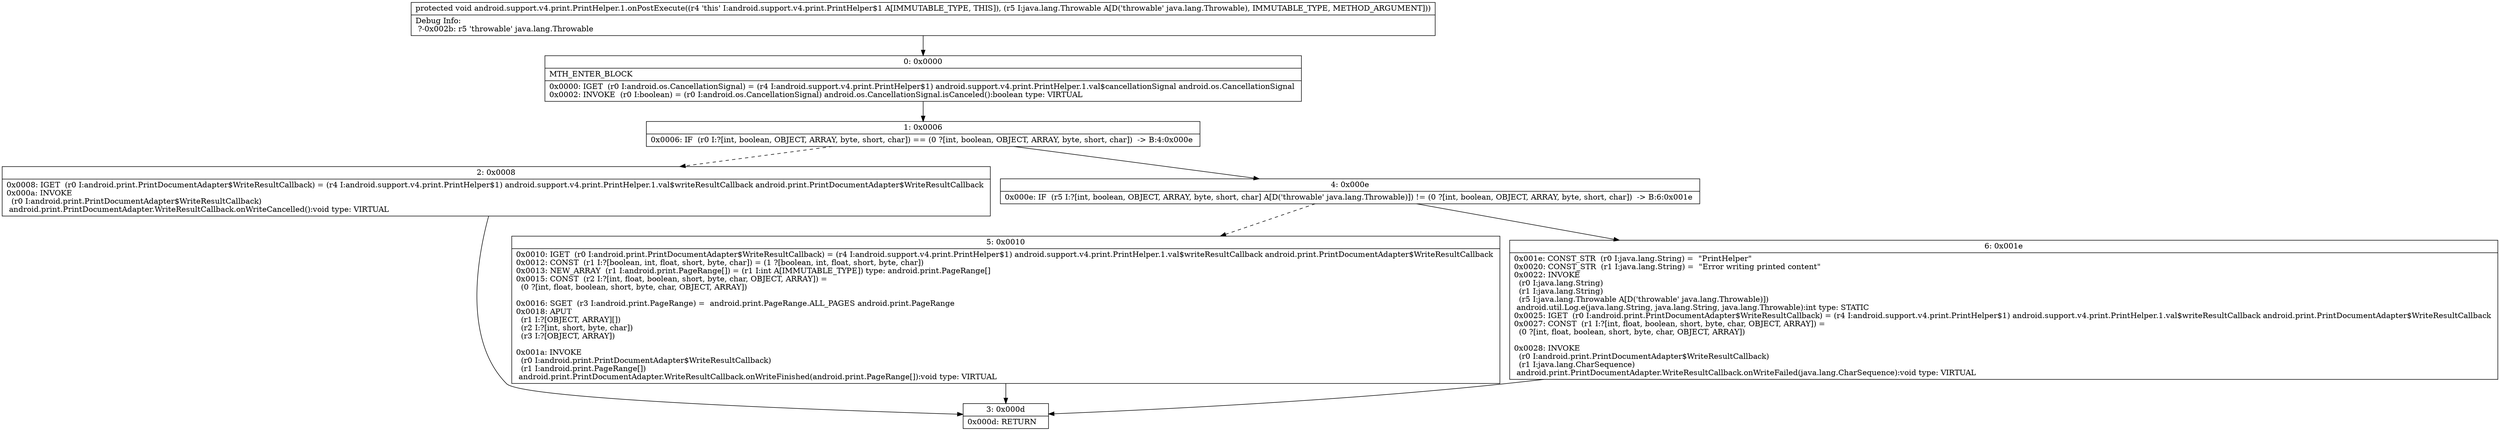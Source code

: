 digraph "CFG forandroid.support.v4.print.PrintHelper.1.onPostExecute(Ljava\/lang\/Throwable;)V" {
Node_0 [shape=record,label="{0\:\ 0x0000|MTH_ENTER_BLOCK\l|0x0000: IGET  (r0 I:android.os.CancellationSignal) = (r4 I:android.support.v4.print.PrintHelper$1) android.support.v4.print.PrintHelper.1.val$cancellationSignal android.os.CancellationSignal \l0x0002: INVOKE  (r0 I:boolean) = (r0 I:android.os.CancellationSignal) android.os.CancellationSignal.isCanceled():boolean type: VIRTUAL \l}"];
Node_1 [shape=record,label="{1\:\ 0x0006|0x0006: IF  (r0 I:?[int, boolean, OBJECT, ARRAY, byte, short, char]) == (0 ?[int, boolean, OBJECT, ARRAY, byte, short, char])  \-\> B:4:0x000e \l}"];
Node_2 [shape=record,label="{2\:\ 0x0008|0x0008: IGET  (r0 I:android.print.PrintDocumentAdapter$WriteResultCallback) = (r4 I:android.support.v4.print.PrintHelper$1) android.support.v4.print.PrintHelper.1.val$writeResultCallback android.print.PrintDocumentAdapter$WriteResultCallback \l0x000a: INVOKE  \l  (r0 I:android.print.PrintDocumentAdapter$WriteResultCallback)\l android.print.PrintDocumentAdapter.WriteResultCallback.onWriteCancelled():void type: VIRTUAL \l}"];
Node_3 [shape=record,label="{3\:\ 0x000d|0x000d: RETURN   \l}"];
Node_4 [shape=record,label="{4\:\ 0x000e|0x000e: IF  (r5 I:?[int, boolean, OBJECT, ARRAY, byte, short, char] A[D('throwable' java.lang.Throwable)]) != (0 ?[int, boolean, OBJECT, ARRAY, byte, short, char])  \-\> B:6:0x001e \l}"];
Node_5 [shape=record,label="{5\:\ 0x0010|0x0010: IGET  (r0 I:android.print.PrintDocumentAdapter$WriteResultCallback) = (r4 I:android.support.v4.print.PrintHelper$1) android.support.v4.print.PrintHelper.1.val$writeResultCallback android.print.PrintDocumentAdapter$WriteResultCallback \l0x0012: CONST  (r1 I:?[boolean, int, float, short, byte, char]) = (1 ?[boolean, int, float, short, byte, char]) \l0x0013: NEW_ARRAY  (r1 I:android.print.PageRange[]) = (r1 I:int A[IMMUTABLE_TYPE]) type: android.print.PageRange[] \l0x0015: CONST  (r2 I:?[int, float, boolean, short, byte, char, OBJECT, ARRAY]) = \l  (0 ?[int, float, boolean, short, byte, char, OBJECT, ARRAY])\l \l0x0016: SGET  (r3 I:android.print.PageRange) =  android.print.PageRange.ALL_PAGES android.print.PageRange \l0x0018: APUT  \l  (r1 I:?[OBJECT, ARRAY][])\l  (r2 I:?[int, short, byte, char])\l  (r3 I:?[OBJECT, ARRAY])\l \l0x001a: INVOKE  \l  (r0 I:android.print.PrintDocumentAdapter$WriteResultCallback)\l  (r1 I:android.print.PageRange[])\l android.print.PrintDocumentAdapter.WriteResultCallback.onWriteFinished(android.print.PageRange[]):void type: VIRTUAL \l}"];
Node_6 [shape=record,label="{6\:\ 0x001e|0x001e: CONST_STR  (r0 I:java.lang.String) =  \"PrintHelper\" \l0x0020: CONST_STR  (r1 I:java.lang.String) =  \"Error writing printed content\" \l0x0022: INVOKE  \l  (r0 I:java.lang.String)\l  (r1 I:java.lang.String)\l  (r5 I:java.lang.Throwable A[D('throwable' java.lang.Throwable)])\l android.util.Log.e(java.lang.String, java.lang.String, java.lang.Throwable):int type: STATIC \l0x0025: IGET  (r0 I:android.print.PrintDocumentAdapter$WriteResultCallback) = (r4 I:android.support.v4.print.PrintHelper$1) android.support.v4.print.PrintHelper.1.val$writeResultCallback android.print.PrintDocumentAdapter$WriteResultCallback \l0x0027: CONST  (r1 I:?[int, float, boolean, short, byte, char, OBJECT, ARRAY]) = \l  (0 ?[int, float, boolean, short, byte, char, OBJECT, ARRAY])\l \l0x0028: INVOKE  \l  (r0 I:android.print.PrintDocumentAdapter$WriteResultCallback)\l  (r1 I:java.lang.CharSequence)\l android.print.PrintDocumentAdapter.WriteResultCallback.onWriteFailed(java.lang.CharSequence):void type: VIRTUAL \l}"];
MethodNode[shape=record,label="{protected void android.support.v4.print.PrintHelper.1.onPostExecute((r4 'this' I:android.support.v4.print.PrintHelper$1 A[IMMUTABLE_TYPE, THIS]), (r5 I:java.lang.Throwable A[D('throwable' java.lang.Throwable), IMMUTABLE_TYPE, METHOD_ARGUMENT]))  | Debug Info:\l  ?\-0x002b: r5 'throwable' java.lang.Throwable\l}"];
MethodNode -> Node_0;
Node_0 -> Node_1;
Node_1 -> Node_2[style=dashed];
Node_1 -> Node_4;
Node_2 -> Node_3;
Node_4 -> Node_5[style=dashed];
Node_4 -> Node_6;
Node_5 -> Node_3;
Node_6 -> Node_3;
}

